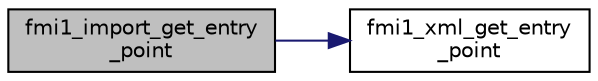 digraph "fmi1_import_get_entry_point"
{
  edge [fontname="Helvetica",fontsize="10",labelfontname="Helvetica",labelfontsize="10"];
  node [fontname="Helvetica",fontsize="10",shape=record];
  rankdir="LR";
  Node4 [label="fmi1_import_get_entry\l_point",height=0.2,width=0.4,color="black", fillcolor="grey75", style="filled", fontcolor="black"];
  Node4 -> Node5 [color="midnightblue",fontsize="10",style="solid",fontname="Helvetica"];
  Node5 [label="fmi1_xml_get_entry\l_point",height=0.2,width=0.4,color="black", fillcolor="white", style="filled",URL="$d1/d87/fmi1__xml__cosim_8h.html#a9fbc5706f69aa22b9f9a8e9304523185"];
}
